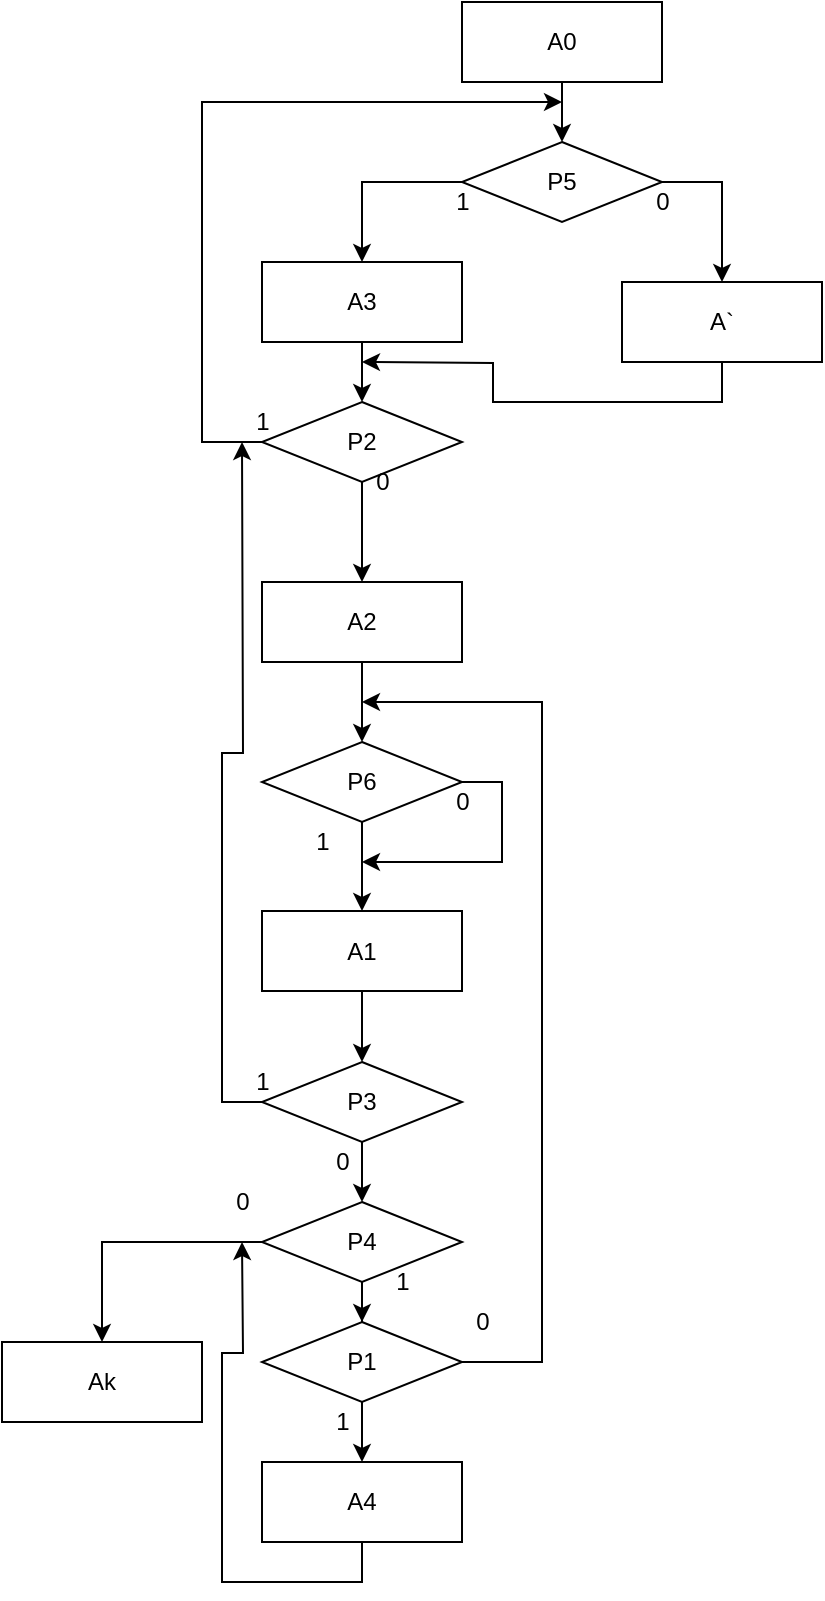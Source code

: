 <mxfile version="13.2.1" type="device"><diagram id="_OebxyYTN3yH3qF3tdz8" name="Страница 1"><mxGraphModel dx="1239" dy="783" grid="1" gridSize="10" guides="1" tooltips="1" connect="1" arrows="1" fold="1" page="1" pageScale="1" pageWidth="827" pageHeight="1169" math="0" shadow="0"><root><mxCell id="0"/><mxCell id="1" parent="0"/><mxCell id="A2wOAtf0PI06YT2B6AHH-3" style="edgeStyle=orthogonalEdgeStyle;rounded=0;orthogonalLoop=1;jettySize=auto;html=1;exitX=0.5;exitY=1;exitDx=0;exitDy=0;" parent="1" source="A2wOAtf0PI06YT2B6AHH-1" target="A2wOAtf0PI06YT2B6AHH-2" edge="1"><mxGeometry relative="1" as="geometry"/></mxCell><mxCell id="A2wOAtf0PI06YT2B6AHH-1" value="A0" style="rounded=0;whiteSpace=wrap;html=1;" parent="1" vertex="1"><mxGeometry x="170" y="110" width="100" height="40" as="geometry"/></mxCell><mxCell id="A2wOAtf0PI06YT2B6AHH-5" style="edgeStyle=orthogonalEdgeStyle;rounded=0;orthogonalLoop=1;jettySize=auto;html=1;exitX=0;exitY=0.5;exitDx=0;exitDy=0;entryX=0.5;entryY=0;entryDx=0;entryDy=0;" parent="1" source="A2wOAtf0PI06YT2B6AHH-2" target="A2wOAtf0PI06YT2B6AHH-4" edge="1"><mxGeometry relative="1" as="geometry"><mxPoint x="120" y="250" as="targetPoint"/></mxGeometry></mxCell><mxCell id="A2wOAtf0PI06YT2B6AHH-18" style="edgeStyle=orthogonalEdgeStyle;rounded=0;orthogonalLoop=1;jettySize=auto;html=1;exitX=1;exitY=0.5;exitDx=0;exitDy=0;" parent="1" source="A2wOAtf0PI06YT2B6AHH-2" edge="1" target="zFlfOpnM9hPCpkL72Arz-1"><mxGeometry relative="1" as="geometry"><mxPoint x="301" y="300" as="targetPoint"/><Array as="points"><mxPoint x="300" y="200"/><mxPoint x="300" y="290"/><mxPoint x="301" y="290"/></Array></mxGeometry></mxCell><mxCell id="A2wOAtf0PI06YT2B6AHH-2" value="P5" style="rhombus;whiteSpace=wrap;html=1;" parent="1" vertex="1"><mxGeometry x="170" y="180" width="100" height="40" as="geometry"/></mxCell><mxCell id="A2wOAtf0PI06YT2B6AHH-7" style="edgeStyle=orthogonalEdgeStyle;rounded=0;orthogonalLoop=1;jettySize=auto;html=1;exitX=0.5;exitY=1;exitDx=0;exitDy=0;" parent="1" source="A2wOAtf0PI06YT2B6AHH-4" target="A2wOAtf0PI06YT2B6AHH-6" edge="1"><mxGeometry relative="1" as="geometry"/></mxCell><mxCell id="A2wOAtf0PI06YT2B6AHH-4" value="A3" style="rounded=0;whiteSpace=wrap;html=1;" parent="1" vertex="1"><mxGeometry x="70" y="240" width="100" height="40" as="geometry"/></mxCell><mxCell id="A2wOAtf0PI06YT2B6AHH-8" style="edgeStyle=orthogonalEdgeStyle;rounded=0;orthogonalLoop=1;jettySize=auto;html=1;exitX=0;exitY=0.5;exitDx=0;exitDy=0;" parent="1" source="A2wOAtf0PI06YT2B6AHH-6" edge="1"><mxGeometry relative="1" as="geometry"><mxPoint x="220" y="160" as="targetPoint"/><Array as="points"><mxPoint x="40" y="330"/><mxPoint x="40" y="160"/></Array></mxGeometry></mxCell><mxCell id="A2wOAtf0PI06YT2B6AHH-11" style="edgeStyle=orthogonalEdgeStyle;rounded=0;orthogonalLoop=1;jettySize=auto;html=1;exitX=0.5;exitY=1;exitDx=0;exitDy=0;" parent="1" source="A2wOAtf0PI06YT2B6AHH-6" target="A2wOAtf0PI06YT2B6AHH-10" edge="1"><mxGeometry relative="1" as="geometry"/></mxCell><mxCell id="A2wOAtf0PI06YT2B6AHH-6" value="P2" style="rhombus;whiteSpace=wrap;html=1;" parent="1" vertex="1"><mxGeometry x="70" y="310" width="100" height="40" as="geometry"/></mxCell><mxCell id="A2wOAtf0PI06YT2B6AHH-13" style="edgeStyle=orthogonalEdgeStyle;rounded=0;orthogonalLoop=1;jettySize=auto;html=1;exitX=0.5;exitY=1;exitDx=0;exitDy=0;" parent="1" source="A2wOAtf0PI06YT2B6AHH-10" edge="1"><mxGeometry relative="1" as="geometry"><mxPoint x="120" y="480" as="targetPoint"/></mxGeometry></mxCell><mxCell id="A2wOAtf0PI06YT2B6AHH-10" value="A2" style="rounded=0;whiteSpace=wrap;html=1;" parent="1" vertex="1"><mxGeometry x="70" y="400" width="100" height="40" as="geometry"/></mxCell><mxCell id="A2wOAtf0PI06YT2B6AHH-16" style="edgeStyle=orthogonalEdgeStyle;rounded=0;orthogonalLoop=1;jettySize=auto;html=1;exitX=0.5;exitY=1;exitDx=0;exitDy=0;" parent="1" source="A2wOAtf0PI06YT2B6AHH-14" target="A2wOAtf0PI06YT2B6AHH-15" edge="1"><mxGeometry relative="1" as="geometry"/></mxCell><mxCell id="A2wOAtf0PI06YT2B6AHH-17" style="edgeStyle=orthogonalEdgeStyle;rounded=0;orthogonalLoop=1;jettySize=auto;html=1;exitX=1;exitY=0.5;exitDx=0;exitDy=0;" parent="1" source="A2wOAtf0PI06YT2B6AHH-14" edge="1"><mxGeometry relative="1" as="geometry"><mxPoint x="120" y="540" as="targetPoint"/><Array as="points"><mxPoint x="190" y="500"/><mxPoint x="190" y="540"/></Array></mxGeometry></mxCell><mxCell id="A2wOAtf0PI06YT2B6AHH-14" value="P6" style="rhombus;whiteSpace=wrap;html=1;" parent="1" vertex="1"><mxGeometry x="70" y="480" width="100" height="40" as="geometry"/></mxCell><mxCell id="A2wOAtf0PI06YT2B6AHH-21" style="edgeStyle=orthogonalEdgeStyle;rounded=0;orthogonalLoop=1;jettySize=auto;html=1;exitX=0.5;exitY=1;exitDx=0;exitDy=0;" parent="1" source="A2wOAtf0PI06YT2B6AHH-15" target="A2wOAtf0PI06YT2B6AHH-20" edge="1"><mxGeometry relative="1" as="geometry"/></mxCell><mxCell id="A2wOAtf0PI06YT2B6AHH-15" value="A1" style="rounded=0;whiteSpace=wrap;html=1;" parent="1" vertex="1"><mxGeometry x="70" y="564.5" width="100" height="40" as="geometry"/></mxCell><mxCell id="A2wOAtf0PI06YT2B6AHH-22" style="edgeStyle=orthogonalEdgeStyle;rounded=0;orthogonalLoop=1;jettySize=auto;html=1;exitX=0;exitY=0.5;exitDx=0;exitDy=0;" parent="1" source="A2wOAtf0PI06YT2B6AHH-20" edge="1"><mxGeometry relative="1" as="geometry"><mxPoint x="60" y="330" as="targetPoint"/></mxGeometry></mxCell><mxCell id="A2wOAtf0PI06YT2B6AHH-24" value="" style="edgeStyle=orthogonalEdgeStyle;rounded=0;orthogonalLoop=1;jettySize=auto;html=1;" parent="1" source="A2wOAtf0PI06YT2B6AHH-20" target="A2wOAtf0PI06YT2B6AHH-23" edge="1"><mxGeometry relative="1" as="geometry"/></mxCell><mxCell id="A2wOAtf0PI06YT2B6AHH-20" value="P3" style="rhombus;whiteSpace=wrap;html=1;" parent="1" vertex="1"><mxGeometry x="70" y="640" width="100" height="40" as="geometry"/></mxCell><mxCell id="A2wOAtf0PI06YT2B6AHH-26" value="" style="edgeStyle=orthogonalEdgeStyle;rounded=0;orthogonalLoop=1;jettySize=auto;html=1;" parent="1" source="A2wOAtf0PI06YT2B6AHH-23" target="A2wOAtf0PI06YT2B6AHH-25" edge="1"><mxGeometry relative="1" as="geometry"/></mxCell><mxCell id="A2wOAtf0PI06YT2B6AHH-28" style="edgeStyle=orthogonalEdgeStyle;rounded=0;orthogonalLoop=1;jettySize=auto;html=1;exitX=0;exitY=0.5;exitDx=0;exitDy=0;entryX=0.5;entryY=0;entryDx=0;entryDy=0;" parent="1" source="A2wOAtf0PI06YT2B6AHH-23" target="A2wOAtf0PI06YT2B6AHH-27" edge="1"><mxGeometry relative="1" as="geometry"/></mxCell><mxCell id="A2wOAtf0PI06YT2B6AHH-23" value="P4" style="rhombus;whiteSpace=wrap;html=1;" parent="1" vertex="1"><mxGeometry x="70" y="710" width="100" height="40" as="geometry"/></mxCell><mxCell id="A2wOAtf0PI06YT2B6AHH-29" style="edgeStyle=orthogonalEdgeStyle;rounded=0;orthogonalLoop=1;jettySize=auto;html=1;exitX=1;exitY=0.5;exitDx=0;exitDy=0;" parent="1" source="A2wOAtf0PI06YT2B6AHH-25" edge="1"><mxGeometry relative="1" as="geometry"><mxPoint x="120" y="460" as="targetPoint"/><Array as="points"><mxPoint x="210" y="790"/><mxPoint x="210" y="460"/></Array></mxGeometry></mxCell><mxCell id="A2wOAtf0PI06YT2B6AHH-31" style="edgeStyle=orthogonalEdgeStyle;rounded=0;orthogonalLoop=1;jettySize=auto;html=1;exitX=0.5;exitY=1;exitDx=0;exitDy=0;" parent="1" source="A2wOAtf0PI06YT2B6AHH-25" target="A2wOAtf0PI06YT2B6AHH-30" edge="1"><mxGeometry relative="1" as="geometry"/></mxCell><mxCell id="A2wOAtf0PI06YT2B6AHH-25" value="P1" style="rhombus;whiteSpace=wrap;html=1;" parent="1" vertex="1"><mxGeometry x="70" y="770" width="100" height="40" as="geometry"/></mxCell><mxCell id="A2wOAtf0PI06YT2B6AHH-27" value="Ak" style="rounded=0;whiteSpace=wrap;html=1;" parent="1" vertex="1"><mxGeometry x="-60" y="780" width="100" height="40" as="geometry"/></mxCell><mxCell id="A2wOAtf0PI06YT2B6AHH-32" style="edgeStyle=orthogonalEdgeStyle;rounded=0;orthogonalLoop=1;jettySize=auto;html=1;exitX=0.5;exitY=1;exitDx=0;exitDy=0;" parent="1" source="A2wOAtf0PI06YT2B6AHH-30" edge="1"><mxGeometry relative="1" as="geometry"><mxPoint x="60" y="730" as="targetPoint"/></mxGeometry></mxCell><mxCell id="A2wOAtf0PI06YT2B6AHH-30" value="A4" style="rounded=0;whiteSpace=wrap;html=1;" parent="1" vertex="1"><mxGeometry x="70" y="840" width="100" height="40" as="geometry"/></mxCell><mxCell id="A2wOAtf0PI06YT2B6AHH-33" value="1" style="text;html=1;align=center;verticalAlign=middle;resizable=0;points=[];autosize=1;" parent="1" vertex="1"><mxGeometry x="160" y="200" width="20" height="20" as="geometry"/></mxCell><mxCell id="A2wOAtf0PI06YT2B6AHH-34" value="0" style="text;html=1;align=center;verticalAlign=middle;resizable=0;points=[];autosize=1;" parent="1" vertex="1"><mxGeometry x="260" y="200" width="20" height="20" as="geometry"/></mxCell><mxCell id="A2wOAtf0PI06YT2B6AHH-35" value="1" style="text;html=1;align=center;verticalAlign=middle;resizable=0;points=[];autosize=1;" parent="1" vertex="1"><mxGeometry x="60" y="310" width="20" height="20" as="geometry"/></mxCell><mxCell id="A2wOAtf0PI06YT2B6AHH-36" value="1" style="text;html=1;align=center;verticalAlign=middle;resizable=0;points=[];autosize=1;" parent="1" vertex="1"><mxGeometry x="90" y="520" width="20" height="20" as="geometry"/></mxCell><mxCell id="A2wOAtf0PI06YT2B6AHH-37" value="1" style="text;html=1;align=center;verticalAlign=middle;resizable=0;points=[];autosize=1;" parent="1" vertex="1"><mxGeometry x="130" y="740" width="20" height="20" as="geometry"/></mxCell><mxCell id="A2wOAtf0PI06YT2B6AHH-38" value="1" style="text;html=1;align=center;verticalAlign=middle;resizable=0;points=[];autosize=1;" parent="1" vertex="1"><mxGeometry x="60" y="640" width="20" height="20" as="geometry"/></mxCell><mxCell id="A2wOAtf0PI06YT2B6AHH-39" value="0" style="text;html=1;align=center;verticalAlign=middle;resizable=0;points=[];autosize=1;" parent="1" vertex="1"><mxGeometry x="120" y="340" width="20" height="20" as="geometry"/></mxCell><mxCell id="A2wOAtf0PI06YT2B6AHH-40" value="0" style="text;html=1;align=center;verticalAlign=middle;resizable=0;points=[];autosize=1;" parent="1" vertex="1"><mxGeometry x="160" y="500" width="20" height="20" as="geometry"/></mxCell><mxCell id="A2wOAtf0PI06YT2B6AHH-41" value="0" style="text;html=1;align=center;verticalAlign=middle;resizable=0;points=[];autosize=1;" parent="1" vertex="1"><mxGeometry x="100" y="680" width="20" height="20" as="geometry"/></mxCell><mxCell id="A2wOAtf0PI06YT2B6AHH-42" value="0" style="text;html=1;align=center;verticalAlign=middle;resizable=0;points=[];autosize=1;" parent="1" vertex="1"><mxGeometry x="170" y="760" width="20" height="20" as="geometry"/></mxCell><mxCell id="A2wOAtf0PI06YT2B6AHH-43" value="1" style="text;html=1;align=center;verticalAlign=middle;resizable=0;points=[];autosize=1;" parent="1" vertex="1"><mxGeometry x="100" y="810" width="20" height="20" as="geometry"/></mxCell><mxCell id="A2wOAtf0PI06YT2B6AHH-44" value="0" style="text;html=1;align=center;verticalAlign=middle;resizable=0;points=[];autosize=1;" parent="1" vertex="1"><mxGeometry x="50" y="700" width="20" height="20" as="geometry"/></mxCell><mxCell id="zFlfOpnM9hPCpkL72Arz-2" style="edgeStyle=orthogonalEdgeStyle;rounded=0;orthogonalLoop=1;jettySize=auto;html=1;exitX=0.5;exitY=1;exitDx=0;exitDy=0;" edge="1" parent="1" source="zFlfOpnM9hPCpkL72Arz-1"><mxGeometry relative="1" as="geometry"><mxPoint x="120" y="290" as="targetPoint"/></mxGeometry></mxCell><mxCell id="zFlfOpnM9hPCpkL72Arz-1" value="A`" style="rounded=0;whiteSpace=wrap;html=1;" vertex="1" parent="1"><mxGeometry x="250" y="250" width="100" height="40" as="geometry"/></mxCell></root></mxGraphModel></diagram></mxfile>